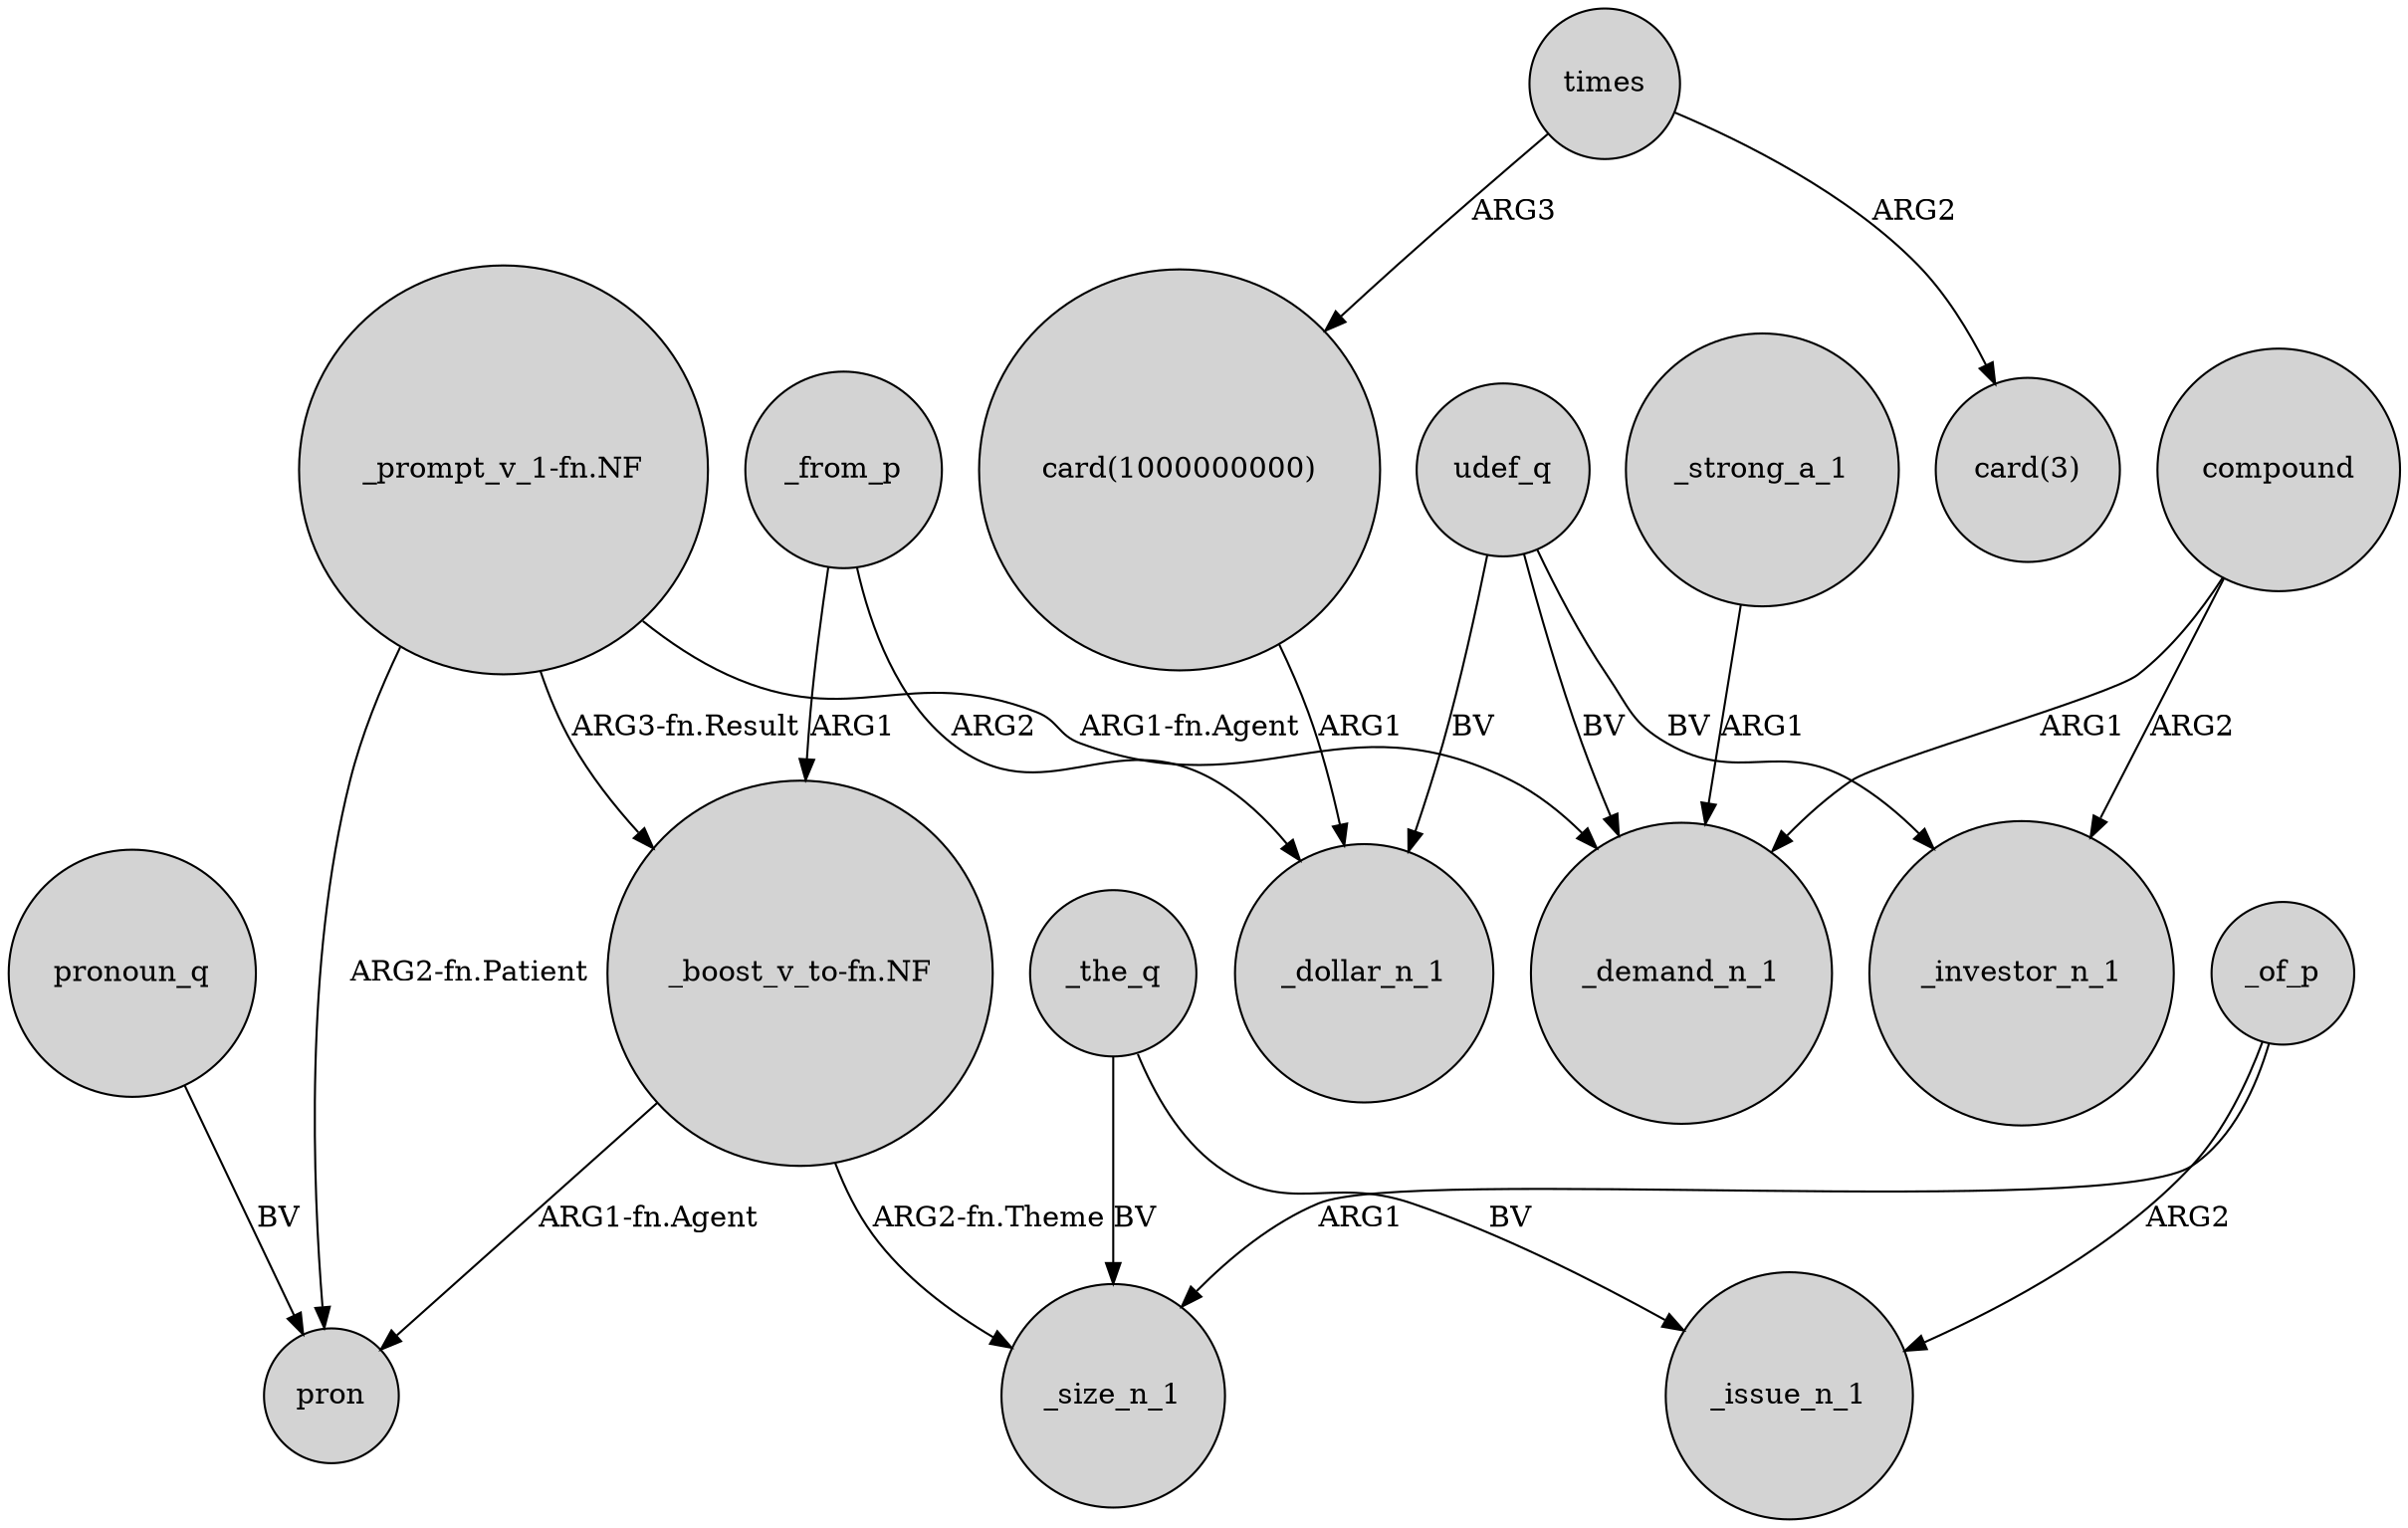 digraph {
	node [shape=circle style=filled]
	_from_p -> "_boost_v_to-fn.NF" [label=ARG1]
	_the_q -> _size_n_1 [label=BV]
	udef_q -> _investor_n_1 [label=BV]
	_of_p -> _issue_n_1 [label=ARG2]
	compound -> _demand_n_1 [label=ARG1]
	"_prompt_v_1-fn.NF" -> "_boost_v_to-fn.NF" [label="ARG3-fn.Result"]
	compound -> _investor_n_1 [label=ARG2]
	"_prompt_v_1-fn.NF" -> _demand_n_1 [label="ARG1-fn.Agent"]
	_the_q -> _issue_n_1 [label=BV]
	_strong_a_1 -> _demand_n_1 [label=ARG1]
	times -> "card(1000000000)" [label=ARG3]
	_of_p -> _size_n_1 [label=ARG1]
	pronoun_q -> pron [label=BV]
	udef_q -> _demand_n_1 [label=BV]
	"_boost_v_to-fn.NF" -> pron [label="ARG1-fn.Agent"]
	times -> "card(3)" [label=ARG2]
	"_prompt_v_1-fn.NF" -> pron [label="ARG2-fn.Patient"]
	"_boost_v_to-fn.NF" -> _size_n_1 [label="ARG2-fn.Theme"]
	_from_p -> _dollar_n_1 [label=ARG2]
	"card(1000000000)" -> _dollar_n_1 [label=ARG1]
	udef_q -> _dollar_n_1 [label=BV]
}
